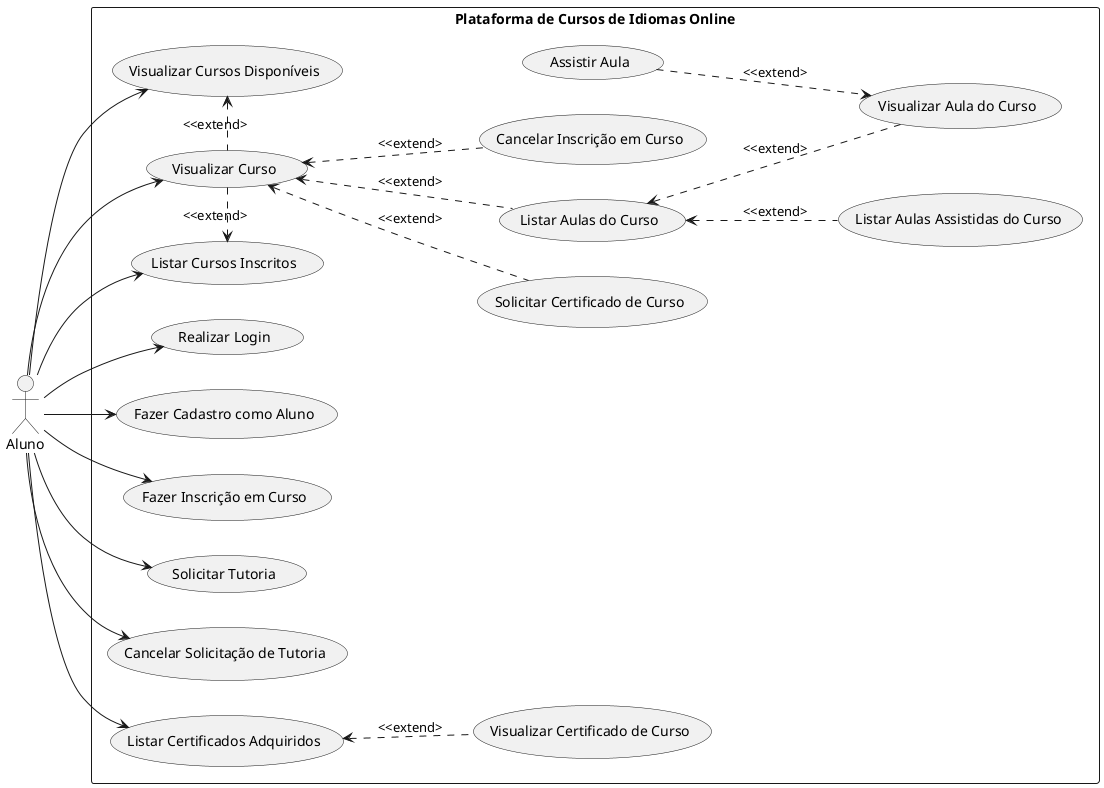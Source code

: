 @startuml "Plataforma de Cursos de Idiomas Online"
left to right direction

:Aluno: as aluno


rectangle "Plataforma de Cursos de Idiomas Online"{
    (Visualizar Curso) as visualizar_curso
    (Visualizar Aula do Curso) as visualizar_aula_curso
    (Listar Aulas do Curso) as listar_aulas_curso
    (Listar Cursos Inscritos) as listar_cursos_inscritos

    (Realizar Login) as realizar_login

    (Fazer Cadastro como Aluno) as fazer_cadastro_aluno
    ' (Visualizar Perfil de Aluno) as visualizar_perfil_aluno
    ' (Atualizar Perfil de Aluno) as atualizar_perfil_aluno
    (Visualizar Cursos Disponíveis) as visualizar_cursos_disponiveis
    ' (Filtrar Listagem de Cursos) as filtrar_listagem_cursos
    ' (Buscar Curso) as buscar_curso
    (Fazer Inscrição em Curso) as fazer_inscricao_curso
    (Cancelar Inscrição em Curso) as cancelar_inscricao_curso
    (Assistir Aula) as assistir_aula
    (Listar Aulas Assistidas do Curso) as listar_aulas_assistidas_curso
    (Solicitar Tutoria) as solicitar_tutoria
    (Cancelar Solicitação de Tutoria) as cancelar_solicitacao_tutoria
    (Solicitar Certificado de Curso) as solicitar_certificado_curso
    (Visualizar Certificado de Curso) as visualizar_certificado_curso
    (Listar Certificados Adquiridos) as listar_certificados_adquiridos
    ' (Avaliar Curso) as avaliar_curso
    ' (Fazer Comentário em Chat de Aula) as fazer_comentario_chat_aula
    ' (Responder Comentário em Chat de Aula) as responder_comentario_chat_aula
}

aluno --> fazer_cadastro_aluno
aluno --> realizar_login

aluno --> visualizar_cursos_disponiveis

visualizar_cursos_disponiveis <.right. visualizar_curso: <<extend>

aluno --> listar_cursos_inscritos

listar_cursos_inscritos <.left. visualizar_curso: <<extend>

aluno --> fazer_inscricao_curso
aluno --> visualizar_curso

visualizar_curso <.down. cancelar_inscricao_curso: <<extend>
visualizar_curso <.down. listar_aulas_curso: <<extend>
visualizar_curso <.down. solicitar_certificado_curso: <<extend>

listar_aulas_curso <.down. visualizar_aula_curso: <<extend>
listar_aulas_curso <.down. listar_aulas_assistidas_curso: <<extend>

visualizar_aula_curso <.up. assistir_aula: <<extend>

aluno --> listar_certificados_adquiridos

listar_certificados_adquiridos <.down. visualizar_certificado_curso: <<extend>

aluno --> solicitar_tutoria
aluno --> cancelar_solicitacao_tutoria

@enduml